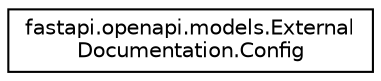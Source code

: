 digraph "Graphical Class Hierarchy"
{
 // LATEX_PDF_SIZE
  edge [fontname="Helvetica",fontsize="10",labelfontname="Helvetica",labelfontsize="10"];
  node [fontname="Helvetica",fontsize="10",shape=record];
  rankdir="LR";
  Node0 [label="fastapi.openapi.models.External\lDocumentation.Config",height=0.2,width=0.4,color="black", fillcolor="white", style="filled",URL="$classfastapi_1_1openapi_1_1models_1_1ExternalDocumentation_1_1Config.html",tooltip=" "];
}
